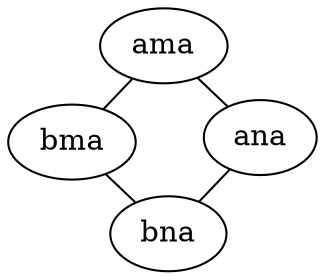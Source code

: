 strict graph {
    graph [splines=true overlap=false layout=sfdp];
ama -- ana
ama -- bma
ana -- bna
ana -- ama
bma -- bna
bma -- ama
bna -- ana
bna -- bma
}
